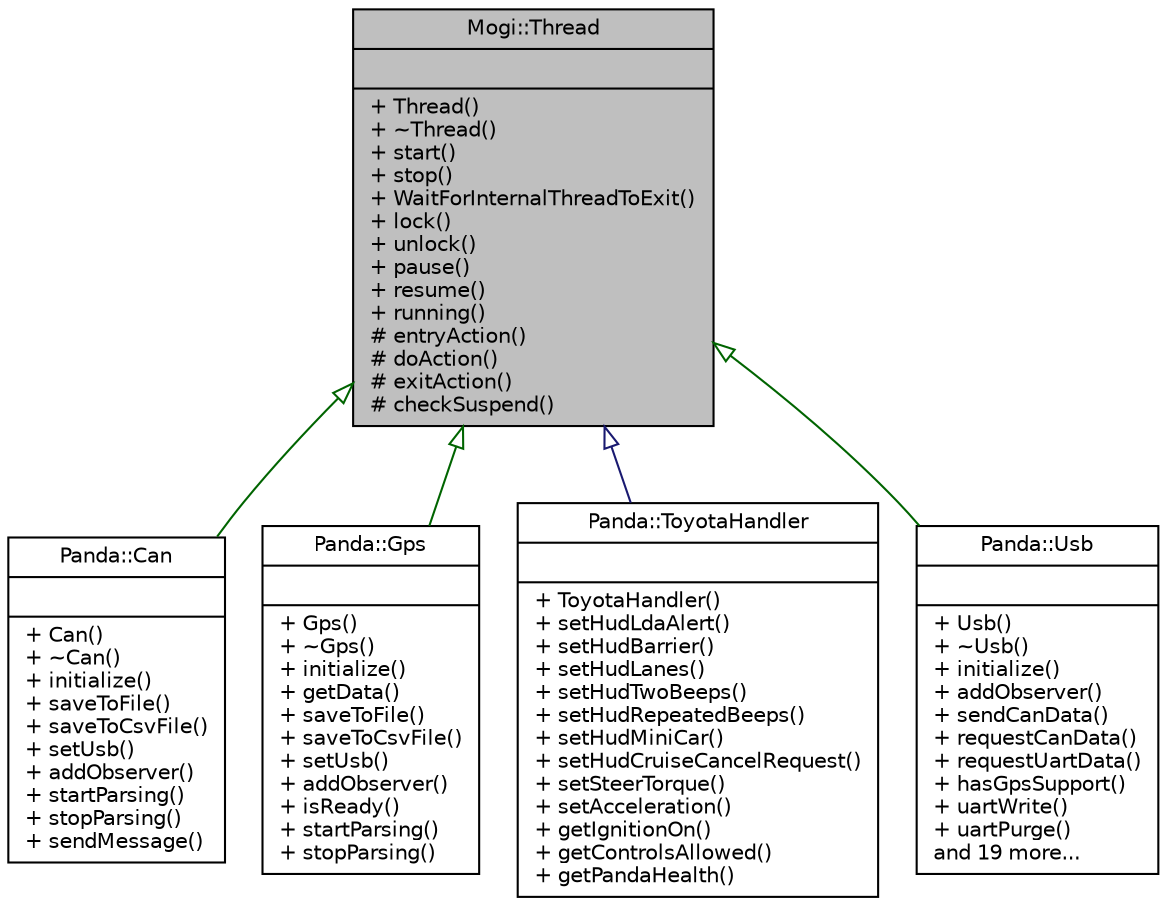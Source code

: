 digraph "Mogi::Thread"
{
  edge [fontname="Helvetica",fontsize="10",labelfontname="Helvetica",labelfontsize="10"];
  node [fontname="Helvetica",fontsize="10",shape=record];
  Node1 [label="{Mogi::Thread\n||+ Thread()\l+ ~Thread()\l+ start()\l+ stop()\l+ WaitForInternalThreadToExit()\l+ lock()\l+ unlock()\l+ pause()\l+ resume()\l+ running()\l# entryAction()\l# doAction()\l# exitAction()\l# checkSuspend()\l}",height=0.2,width=0.4,color="black", fillcolor="grey75", style="filled", fontcolor="black"];
  Node1 -> Node2 [dir="back",color="darkgreen",fontsize="10",style="solid",arrowtail="onormal",fontname="Helvetica"];
  Node2 [label="{Panda::Can\n||+ Can()\l+ ~Can()\l+ initialize()\l+ saveToFile()\l+ saveToCsvFile()\l+ setUsb()\l+ addObserver()\l+ startParsing()\l+ stopParsing()\l+ sendMessage()\l}",height=0.2,width=0.4,color="black", fillcolor="white", style="filled",URL="$class_panda_1_1_can.html",tooltip="A class that handles the CAN data. "];
  Node1 -> Node3 [dir="back",color="darkgreen",fontsize="10",style="solid",arrowtail="onormal",fontname="Helvetica"];
  Node3 [label="{Panda::Gps\n||+ Gps()\l+ ~Gps()\l+ initialize()\l+ getData()\l+ saveToFile()\l+ saveToCsvFile()\l+ setUsb()\l+ addObserver()\l+ isReady()\l+ startParsing()\l+ stopParsing()\l}",height=0.2,width=0.4,color="black", fillcolor="white", style="filled",URL="$class_panda_1_1_gps.html",tooltip="A class that handles the GPS data. "];
  Node1 -> Node4 [dir="back",color="midnightblue",fontsize="10",style="solid",arrowtail="onormal",fontname="Helvetica"];
  Node4 [label="{Panda::ToyotaHandler\n||+ ToyotaHandler()\l+ setHudLdaAlert()\l+ setHudBarrier()\l+ setHudLanes()\l+ setHudTwoBeeps()\l+ setHudRepeatedBeeps()\l+ setHudMiniCar()\l+ setHudCruiseCancelRequest()\l+ setSteerTorque()\l+ setAcceleration()\l+ getIgnitionOn()\l+ getControlsAllowed()\l+ getPandaHealth()\l}",height=0.2,width=0.4,color="black", fillcolor="white", style="filled",URL="$class_panda_1_1_toyota_handler.html",tooltip="A threaded interface class that handles sending contorl commands to a Panda via a Panda::Handler..."];
  Node1 -> Node5 [dir="back",color="darkgreen",fontsize="10",style="solid",arrowtail="onormal",fontname="Helvetica"];
  Node5 [label="{Panda::Usb\n||+ Usb()\l+ ~Usb()\l+ initialize()\l+ addObserver()\l+ sendCanData()\l+ requestCanData()\l+ requestUartData()\l+ hasGpsSupport()\l+ uartWrite()\l+ uartPurge()\land 19 more...\l}",height=0.2,width=0.4,color="black", fillcolor="white", style="filled",URL="$class_panda_1_1_usb.html"];
}

